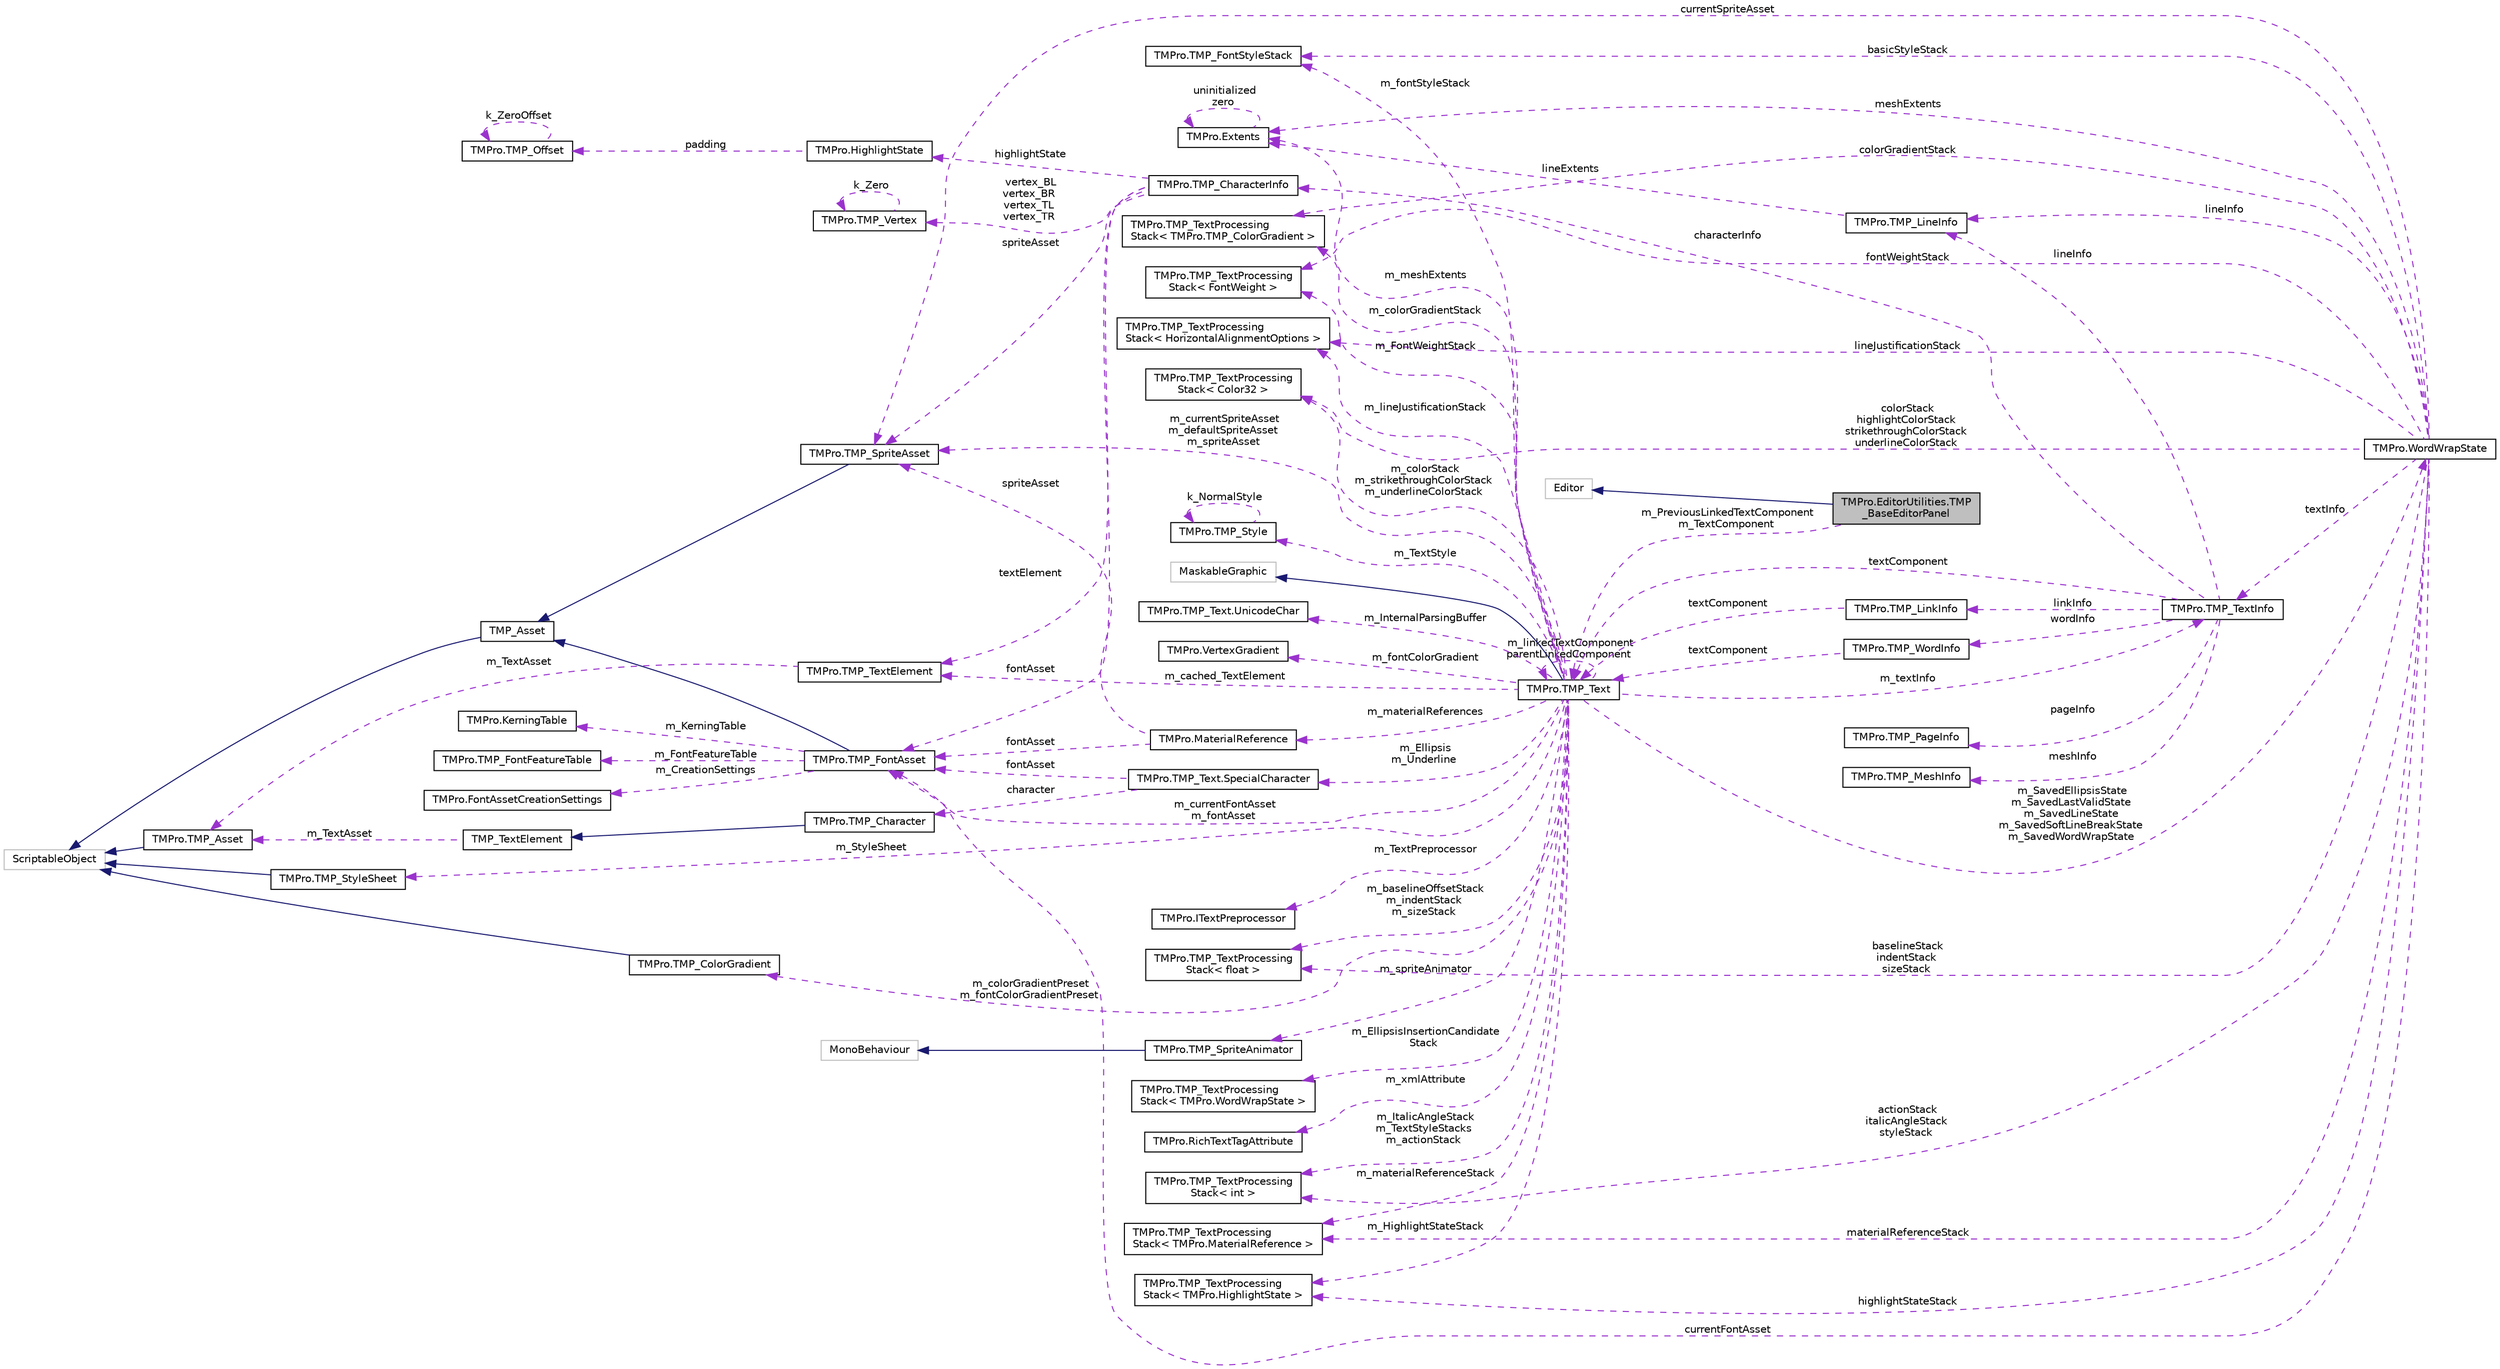 digraph "TMPro.EditorUtilities.TMP_BaseEditorPanel"
{
 // LATEX_PDF_SIZE
  edge [fontname="Helvetica",fontsize="10",labelfontname="Helvetica",labelfontsize="10"];
  node [fontname="Helvetica",fontsize="10",shape=record];
  rankdir="LR";
  Node1 [label="TMPro.EditorUtilities.TMP\l_BaseEditorPanel",height=0.2,width=0.4,color="black", fillcolor="grey75", style="filled", fontcolor="black",tooltip=" "];
  Node2 -> Node1 [dir="back",color="midnightblue",fontsize="10",style="solid",fontname="Helvetica"];
  Node2 [label="Editor",height=0.2,width=0.4,color="grey75", fillcolor="white", style="filled",tooltip=" "];
  Node3 -> Node1 [dir="back",color="darkorchid3",fontsize="10",style="dashed",label=" m_PreviousLinkedTextComponent\nm_TextComponent" ,fontname="Helvetica"];
  Node3 [label="TMPro.TMP_Text",height=0.2,width=0.4,color="black", fillcolor="white", style="filled",URL="$class_t_m_pro_1_1_t_m_p___text.html",tooltip="Base class which contains common properties and functions shared between the TextMeshPro and TextMesh..."];
  Node4 -> Node3 [dir="back",color="midnightblue",fontsize="10",style="solid",fontname="Helvetica"];
  Node4 [label="MaskableGraphic",height=0.2,width=0.4,color="grey75", fillcolor="white", style="filled",tooltip=" "];
  Node5 -> Node3 [dir="back",color="darkorchid3",fontsize="10",style="dashed",label=" m_fontStyleStack" ,fontname="Helvetica"];
  Node5 [label="TMPro.TMP_FontStyleStack",height=0.2,width=0.4,color="black", fillcolor="white", style="filled",URL="$struct_t_m_pro_1_1_t_m_p___font_style_stack.html",tooltip="Structure used to track basic XML tags which are binary (on / off)"];
  Node6 -> Node3 [dir="back",color="darkorchid3",fontsize="10",style="dashed",label=" m_colorGradientStack" ,fontname="Helvetica"];
  Node6 [label="TMPro.TMP_TextProcessing\lStack\< TMPro.TMP_ColorGradient \>",height=0.2,width=0.4,color="black", fillcolor="white", style="filled",URL="$struct_t_m_pro_1_1_t_m_p___text_processing_stack.html",tooltip=" "];
  Node7 -> Node3 [dir="back",color="darkorchid3",fontsize="10",style="dashed",label=" m_InternalParsingBuffer" ,fontname="Helvetica"];
  Node7 [label="TMPro.TMP_Text.UnicodeChar",height=0.2,width=0.4,color="black", fillcolor="white", style="filled",URL="$struct_t_m_pro_1_1_t_m_p___text_1_1_unicode_char.html",tooltip=" "];
  Node8 -> Node3 [dir="back",color="darkorchid3",fontsize="10",style="dashed",label=" m_lineJustificationStack" ,fontname="Helvetica"];
  Node8 [label="TMPro.TMP_TextProcessing\lStack\< HorizontalAlignmentOptions \>",height=0.2,width=0.4,color="black", fillcolor="white", style="filled",URL="$struct_t_m_pro_1_1_t_m_p___text_processing_stack.html",tooltip=" "];
  Node9 -> Node3 [dir="back",color="darkorchid3",fontsize="10",style="dashed",label=" m_materialReferences" ,fontname="Helvetica"];
  Node9 [label="TMPro.MaterialReference",height=0.2,width=0.4,color="black", fillcolor="white", style="filled",URL="$struct_t_m_pro_1_1_material_reference.html",tooltip=" "];
  Node10 -> Node9 [dir="back",color="darkorchid3",fontsize="10",style="dashed",label=" fontAsset" ,fontname="Helvetica"];
  Node10 [label="TMPro.TMP_FontAsset",height=0.2,width=0.4,color="black", fillcolor="white", style="filled",URL="$class_t_m_pro_1_1_t_m_p___font_asset.html",tooltip=" "];
  Node11 -> Node10 [dir="back",color="midnightblue",fontsize="10",style="solid",fontname="Helvetica"];
  Node11 [label="TMP_Asset",height=0.2,width=0.4,color="black", fillcolor="white", style="filled",URL="$class_t_m_pro_1_1_t_m_p___asset.html",tooltip=" "];
  Node12 -> Node11 [dir="back",color="midnightblue",fontsize="10",style="solid",fontname="Helvetica"];
  Node12 [label="ScriptableObject",height=0.2,width=0.4,color="grey75", fillcolor="white", style="filled",tooltip=" "];
  Node13 -> Node10 [dir="back",color="darkorchid3",fontsize="10",style="dashed",label=" m_CreationSettings" ,fontname="Helvetica"];
  Node13 [label="TMPro.FontAssetCreationSettings",height=0.2,width=0.4,color="black", fillcolor="white", style="filled",URL="$struct_t_m_pro_1_1_font_asset_creation_settings.html",tooltip=" "];
  Node14 -> Node10 [dir="back",color="darkorchid3",fontsize="10",style="dashed",label=" m_KerningTable" ,fontname="Helvetica"];
  Node14 [label="TMPro.KerningTable",height=0.2,width=0.4,color="black", fillcolor="white", style="filled",URL="$class_t_m_pro_1_1_kerning_table.html",tooltip=" "];
  Node15 -> Node10 [dir="back",color="darkorchid3",fontsize="10",style="dashed",label=" m_FontFeatureTable" ,fontname="Helvetica"];
  Node15 [label="TMPro.TMP_FontFeatureTable",height=0.2,width=0.4,color="black", fillcolor="white", style="filled",URL="$class_t_m_pro_1_1_t_m_p___font_feature_table.html",tooltip="Table that contains the various font features available for the given font asset."];
  Node16 -> Node9 [dir="back",color="darkorchid3",fontsize="10",style="dashed",label=" spriteAsset" ,fontname="Helvetica"];
  Node16 [label="TMPro.TMP_SpriteAsset",height=0.2,width=0.4,color="black", fillcolor="white", style="filled",URL="$class_t_m_pro_1_1_t_m_p___sprite_asset.html",tooltip=" "];
  Node11 -> Node16 [dir="back",color="midnightblue",fontsize="10",style="solid",fontname="Helvetica"];
  Node17 -> Node3 [dir="back",color="darkorchid3",fontsize="10",style="dashed",label=" m_textInfo" ,fontname="Helvetica"];
  Node17 [label="TMPro.TMP_TextInfo",height=0.2,width=0.4,color="black", fillcolor="white", style="filled",URL="$class_t_m_pro_1_1_t_m_p___text_info.html",tooltip="Class which contains information about every element contained within the text object."];
  Node18 -> Node17 [dir="back",color="darkorchid3",fontsize="10",style="dashed",label=" linkInfo" ,fontname="Helvetica"];
  Node18 [label="TMPro.TMP_LinkInfo",height=0.2,width=0.4,color="black", fillcolor="white", style="filled",URL="$struct_t_m_pro_1_1_t_m_p___link_info.html",tooltip="Structure containing information about individual links contained in the text object."];
  Node3 -> Node18 [dir="back",color="darkorchid3",fontsize="10",style="dashed",label=" textComponent" ,fontname="Helvetica"];
  Node19 -> Node17 [dir="back",color="darkorchid3",fontsize="10",style="dashed",label=" pageInfo" ,fontname="Helvetica"];
  Node19 [label="TMPro.TMP_PageInfo",height=0.2,width=0.4,color="black", fillcolor="white", style="filled",URL="$struct_t_m_pro_1_1_t_m_p___page_info.html",tooltip=" "];
  Node20 -> Node17 [dir="back",color="darkorchid3",fontsize="10",style="dashed",label=" lineInfo" ,fontname="Helvetica"];
  Node20 [label="TMPro.TMP_LineInfo",height=0.2,width=0.4,color="black", fillcolor="white", style="filled",URL="$struct_t_m_pro_1_1_t_m_p___line_info.html",tooltip="Structure which contains information about the individual lines of text."];
  Node21 -> Node20 [dir="back",color="darkorchid3",fontsize="10",style="dashed",label=" lineExtents" ,fontname="Helvetica"];
  Node21 [label="TMPro.Extents",height=0.2,width=0.4,color="black", fillcolor="white", style="filled",URL="$struct_t_m_pro_1_1_extents.html",tooltip=" "];
  Node21 -> Node21 [dir="back",color="darkorchid3",fontsize="10",style="dashed",label=" uninitialized\nzero" ,fontname="Helvetica"];
  Node3 -> Node17 [dir="back",color="darkorchid3",fontsize="10",style="dashed",label=" textComponent" ,fontname="Helvetica"];
  Node22 -> Node17 [dir="back",color="darkorchid3",fontsize="10",style="dashed",label=" meshInfo" ,fontname="Helvetica"];
  Node22 [label="TMPro.TMP_MeshInfo",height=0.2,width=0.4,color="black", fillcolor="white", style="filled",URL="$struct_t_m_pro_1_1_t_m_p___mesh_info.html",tooltip="Structure which contains the vertex attributes (geometry) of the text object."];
  Node23 -> Node17 [dir="back",color="darkorchid3",fontsize="10",style="dashed",label=" wordInfo" ,fontname="Helvetica"];
  Node23 [label="TMPro.TMP_WordInfo",height=0.2,width=0.4,color="black", fillcolor="white", style="filled",URL="$struct_t_m_pro_1_1_t_m_p___word_info.html",tooltip="Structure containing information about the individual words contained in the text object."];
  Node3 -> Node23 [dir="back",color="darkorchid3",fontsize="10",style="dashed",label=" textComponent" ,fontname="Helvetica"];
  Node24 -> Node17 [dir="back",color="darkorchid3",fontsize="10",style="dashed",label=" characterInfo" ,fontname="Helvetica"];
  Node24 [label="TMPro.TMP_CharacterInfo",height=0.2,width=0.4,color="black", fillcolor="white", style="filled",URL="$struct_t_m_pro_1_1_t_m_p___character_info.html",tooltip="Structure containing information about individual text elements (character or sprites)."];
  Node10 -> Node24 [dir="back",color="darkorchid3",fontsize="10",style="dashed",label=" fontAsset" ,fontname="Helvetica"];
  Node25 -> Node24 [dir="back",color="darkorchid3",fontsize="10",style="dashed",label=" highlightState" ,fontname="Helvetica"];
  Node25 [label="TMPro.HighlightState",height=0.2,width=0.4,color="black", fillcolor="white", style="filled",URL="$struct_t_m_pro_1_1_highlight_state.html",tooltip=" "];
  Node26 -> Node25 [dir="back",color="darkorchid3",fontsize="10",style="dashed",label=" padding" ,fontname="Helvetica"];
  Node26 [label="TMPro.TMP_Offset",height=0.2,width=0.4,color="black", fillcolor="white", style="filled",URL="$struct_t_m_pro_1_1_t_m_p___offset.html",tooltip=" "];
  Node26 -> Node26 [dir="back",color="darkorchid3",fontsize="10",style="dashed",label=" k_ZeroOffset" ,fontname="Helvetica"];
  Node27 -> Node24 [dir="back",color="darkorchid3",fontsize="10",style="dashed",label=" vertex_BL\nvertex_BR\nvertex_TL\nvertex_TR" ,fontname="Helvetica"];
  Node27 [label="TMPro.TMP_Vertex",height=0.2,width=0.4,color="black", fillcolor="white", style="filled",URL="$struct_t_m_pro_1_1_t_m_p___vertex.html",tooltip=" "];
  Node27 -> Node27 [dir="back",color="darkorchid3",fontsize="10",style="dashed",label=" k_Zero" ,fontname="Helvetica"];
  Node16 -> Node24 [dir="back",color="darkorchid3",fontsize="10",style="dashed",label=" spriteAsset" ,fontname="Helvetica"];
  Node28 -> Node24 [dir="back",color="darkorchid3",fontsize="10",style="dashed",label=" textElement" ,fontname="Helvetica"];
  Node28 [label="TMPro.TMP_TextElement",height=0.2,width=0.4,color="black", fillcolor="white", style="filled",URL="$class_t_m_pro_1_1_t_m_p___text_element.html",tooltip="Base class for all text elements like Character and SpriteCharacter."];
  Node29 -> Node28 [dir="back",color="darkorchid3",fontsize="10",style="dashed",label=" m_TextAsset" ,fontname="Helvetica"];
  Node29 [label="TMPro.TMP_Asset",height=0.2,width=0.4,color="black", fillcolor="white", style="filled",URL="$class_t_m_pro_1_1_t_m_p___asset.html",tooltip=" "];
  Node12 -> Node29 [dir="back",color="midnightblue",fontsize="10",style="solid",fontname="Helvetica"];
  Node21 -> Node3 [dir="back",color="darkorchid3",fontsize="10",style="dashed",label=" m_meshExtents" ,fontname="Helvetica"];
  Node10 -> Node3 [dir="back",color="darkorchid3",fontsize="10",style="dashed",label=" m_currentFontAsset\nm_fontAsset" ,fontname="Helvetica"];
  Node30 -> Node3 [dir="back",color="darkorchid3",fontsize="10",style="dashed",label=" m_StyleSheet" ,fontname="Helvetica"];
  Node30 [label="TMPro.TMP_StyleSheet",height=0.2,width=0.4,color="black", fillcolor="white", style="filled",URL="$class_t_m_pro_1_1_t_m_p___style_sheet.html",tooltip=" "];
  Node12 -> Node30 [dir="back",color="midnightblue",fontsize="10",style="solid",fontname="Helvetica"];
  Node31 -> Node3 [dir="back",color="darkorchid3",fontsize="10",style="dashed",label=" m_fontColorGradient" ,fontname="Helvetica"];
  Node31 [label="TMPro.VertexGradient",height=0.2,width=0.4,color="black", fillcolor="white", style="filled",URL="$struct_t_m_pro_1_1_vertex_gradient.html",tooltip="TMP custom data type to represent 32 bit characters."];
  Node32 -> Node3 [dir="back",color="darkorchid3",fontsize="10",style="dashed",label=" m_Ellipsis\nm_Underline" ,fontname="Helvetica"];
  Node32 [label="TMPro.TMP_Text.SpecialCharacter",height=0.2,width=0.4,color="black", fillcolor="white", style="filled",URL="$struct_t_m_pro_1_1_t_m_p___text_1_1_special_character.html",tooltip=" "];
  Node10 -> Node32 [dir="back",color="darkorchid3",fontsize="10",style="dashed",label=" fontAsset" ,fontname="Helvetica"];
  Node33 -> Node32 [dir="back",color="darkorchid3",fontsize="10",style="dashed",label=" character" ,fontname="Helvetica"];
  Node33 [label="TMPro.TMP_Character",height=0.2,width=0.4,color="black", fillcolor="white", style="filled",URL="$class_t_m_pro_1_1_t_m_p___character.html",tooltip="A basic element of text."];
  Node34 -> Node33 [dir="back",color="midnightblue",fontsize="10",style="solid",fontname="Helvetica"];
  Node34 [label="TMP_TextElement",height=0.2,width=0.4,color="black", fillcolor="white", style="filled",URL="$class_t_m_pro_1_1_t_m_p___text_element.html",tooltip="Base class for all text elements like Character and SpriteCharacter."];
  Node29 -> Node34 [dir="back",color="darkorchid3",fontsize="10",style="dashed",label=" m_TextAsset" ,fontname="Helvetica"];
  Node3 -> Node3 [dir="back",color="darkorchid3",fontsize="10",style="dashed",label=" m_linkedTextComponent\nparentLinkedComponent" ,fontname="Helvetica"];
  Node35 -> Node3 [dir="back",color="darkorchid3",fontsize="10",style="dashed",label=" m_TextPreprocessor" ,fontname="Helvetica"];
  Node35 [label="TMPro.ITextPreprocessor",height=0.2,width=0.4,color="black", fillcolor="white", style="filled",URL="$interface_t_m_pro_1_1_i_text_preprocessor.html",tooltip="Interface used for preprocessing and shaping of text."];
  Node36 -> Node3 [dir="back",color="darkorchid3",fontsize="10",style="dashed",label=" m_colorStack\nm_strikethroughColorStack\nm_underlineColorStack" ,fontname="Helvetica"];
  Node36 [label="TMPro.TMP_TextProcessing\lStack\< Color32 \>",height=0.2,width=0.4,color="black", fillcolor="white", style="filled",URL="$struct_t_m_pro_1_1_t_m_p___text_processing_stack.html",tooltip=" "];
  Node37 -> Node3 [dir="back",color="darkorchid3",fontsize="10",style="dashed",label=" m_colorGradientPreset\nm_fontColorGradientPreset" ,fontname="Helvetica"];
  Node37 [label="TMPro.TMP_ColorGradient",height=0.2,width=0.4,color="black", fillcolor="white", style="filled",URL="$class_t_m_pro_1_1_t_m_p___color_gradient.html",tooltip=" "];
  Node12 -> Node37 [dir="back",color="midnightblue",fontsize="10",style="solid",fontname="Helvetica"];
  Node38 -> Node3 [dir="back",color="darkorchid3",fontsize="10",style="dashed",label=" m_spriteAnimator" ,fontname="Helvetica"];
  Node38 [label="TMPro.TMP_SpriteAnimator",height=0.2,width=0.4,color="black", fillcolor="white", style="filled",URL="$class_t_m_pro_1_1_t_m_p___sprite_animator.html",tooltip=" "];
  Node39 -> Node38 [dir="back",color="midnightblue",fontsize="10",style="solid",fontname="Helvetica"];
  Node39 [label="MonoBehaviour",height=0.2,width=0.4,color="grey75", fillcolor="white", style="filled",tooltip=" "];
  Node40 -> Node3 [dir="back",color="darkorchid3",fontsize="10",style="dashed",label=" m_FontWeightStack" ,fontname="Helvetica"];
  Node40 [label="TMPro.TMP_TextProcessing\lStack\< FontWeight \>",height=0.2,width=0.4,color="black", fillcolor="white", style="filled",URL="$struct_t_m_pro_1_1_t_m_p___text_processing_stack.html",tooltip=" "];
  Node41 -> Node3 [dir="back",color="darkorchid3",fontsize="10",style="dashed",label=" m_baselineOffsetStack\nm_indentStack\nm_sizeStack" ,fontname="Helvetica"];
  Node41 [label="TMPro.TMP_TextProcessing\lStack\< float \>",height=0.2,width=0.4,color="black", fillcolor="white", style="filled",URL="$struct_t_m_pro_1_1_t_m_p___text_processing_stack.html",tooltip=" "];
  Node42 -> Node3 [dir="back",color="darkorchid3",fontsize="10",style="dashed",label=" m_ItalicAngleStack\nm_TextStyleStacks\nm_actionStack" ,fontname="Helvetica"];
  Node42 [label="TMPro.TMP_TextProcessing\lStack\< int \>",height=0.2,width=0.4,color="black", fillcolor="white", style="filled",URL="$struct_t_m_pro_1_1_t_m_p___text_processing_stack.html",tooltip=" "];
  Node43 -> Node3 [dir="back",color="darkorchid3",fontsize="10",style="dashed",label=" m_SavedEllipsisState\nm_SavedLastValidState\nm_SavedLineState\nm_SavedSoftLineBreakState\nm_SavedWordWrapState" ,fontname="Helvetica"];
  Node43 [label="TMPro.WordWrapState",height=0.2,width=0.4,color="black", fillcolor="white", style="filled",URL="$struct_t_m_pro_1_1_word_wrap_state.html",tooltip=" "];
  Node5 -> Node43 [dir="back",color="darkorchid3",fontsize="10",style="dashed",label=" basicStyleStack" ,fontname="Helvetica"];
  Node8 -> Node43 [dir="back",color="darkorchid3",fontsize="10",style="dashed",label=" lineJustificationStack" ,fontname="Helvetica"];
  Node6 -> Node43 [dir="back",color="darkorchid3",fontsize="10",style="dashed",label=" colorGradientStack" ,fontname="Helvetica"];
  Node20 -> Node43 [dir="back",color="darkorchid3",fontsize="10",style="dashed",label=" lineInfo" ,fontname="Helvetica"];
  Node17 -> Node43 [dir="back",color="darkorchid3",fontsize="10",style="dashed",label=" textInfo" ,fontname="Helvetica"];
  Node21 -> Node43 [dir="back",color="darkorchid3",fontsize="10",style="dashed",label=" meshExtents" ,fontname="Helvetica"];
  Node10 -> Node43 [dir="back",color="darkorchid3",fontsize="10",style="dashed",label=" currentFontAsset" ,fontname="Helvetica"];
  Node36 -> Node43 [dir="back",color="darkorchid3",fontsize="10",style="dashed",label=" colorStack\nhighlightColorStack\nstrikethroughColorStack\nunderlineColorStack" ,fontname="Helvetica"];
  Node40 -> Node43 [dir="back",color="darkorchid3",fontsize="10",style="dashed",label=" fontWeightStack" ,fontname="Helvetica"];
  Node41 -> Node43 [dir="back",color="darkorchid3",fontsize="10",style="dashed",label=" baselineStack\nindentStack\nsizeStack" ,fontname="Helvetica"];
  Node44 -> Node43 [dir="back",color="darkorchid3",fontsize="10",style="dashed",label=" materialReferenceStack" ,fontname="Helvetica"];
  Node44 [label="TMPro.TMP_TextProcessing\lStack\< TMPro.MaterialReference \>",height=0.2,width=0.4,color="black", fillcolor="white", style="filled",URL="$struct_t_m_pro_1_1_t_m_p___text_processing_stack.html",tooltip=" "];
  Node42 -> Node43 [dir="back",color="darkorchid3",fontsize="10",style="dashed",label=" actionStack\nitalicAngleStack\nstyleStack" ,fontname="Helvetica"];
  Node45 -> Node43 [dir="back",color="darkorchid3",fontsize="10",style="dashed",label=" highlightStateStack" ,fontname="Helvetica"];
  Node45 [label="TMPro.TMP_TextProcessing\lStack\< TMPro.HighlightState \>",height=0.2,width=0.4,color="black", fillcolor="white", style="filled",URL="$struct_t_m_pro_1_1_t_m_p___text_processing_stack.html",tooltip=" "];
  Node16 -> Node43 [dir="back",color="darkorchid3",fontsize="10",style="dashed",label=" currentSpriteAsset" ,fontname="Helvetica"];
  Node44 -> Node3 [dir="back",color="darkorchid3",fontsize="10",style="dashed",label=" m_materialReferenceStack" ,fontname="Helvetica"];
  Node45 -> Node3 [dir="back",color="darkorchid3",fontsize="10",style="dashed",label=" m_HighlightStateStack" ,fontname="Helvetica"];
  Node46 -> Node3 [dir="back",color="darkorchid3",fontsize="10",style="dashed",label=" m_EllipsisInsertionCandidate\lStack" ,fontname="Helvetica"];
  Node46 [label="TMPro.TMP_TextProcessing\lStack\< TMPro.WordWrapState \>",height=0.2,width=0.4,color="black", fillcolor="white", style="filled",URL="$struct_t_m_pro_1_1_t_m_p___text_processing_stack.html",tooltip=" "];
  Node47 -> Node3 [dir="back",color="darkorchid3",fontsize="10",style="dashed",label=" m_xmlAttribute" ,fontname="Helvetica"];
  Node47 [label="TMPro.RichTextTagAttribute",height=0.2,width=0.4,color="black", fillcolor="white", style="filled",URL="$struct_t_m_pro_1_1_rich_text_tag_attribute.html",tooltip=" "];
  Node28 -> Node3 [dir="back",color="darkorchid3",fontsize="10",style="dashed",label=" m_cached_TextElement" ,fontname="Helvetica"];
  Node48 -> Node3 [dir="back",color="darkorchid3",fontsize="10",style="dashed",label=" m_TextStyle" ,fontname="Helvetica"];
  Node48 [label="TMPro.TMP_Style",height=0.2,width=0.4,color="black", fillcolor="white", style="filled",URL="$class_t_m_pro_1_1_t_m_p___style.html",tooltip=" "];
  Node48 -> Node48 [dir="back",color="darkorchid3",fontsize="10",style="dashed",label=" k_NormalStyle" ,fontname="Helvetica"];
  Node16 -> Node3 [dir="back",color="darkorchid3",fontsize="10",style="dashed",label=" m_currentSpriteAsset\nm_defaultSpriteAsset\nm_spriteAsset" ,fontname="Helvetica"];
}
